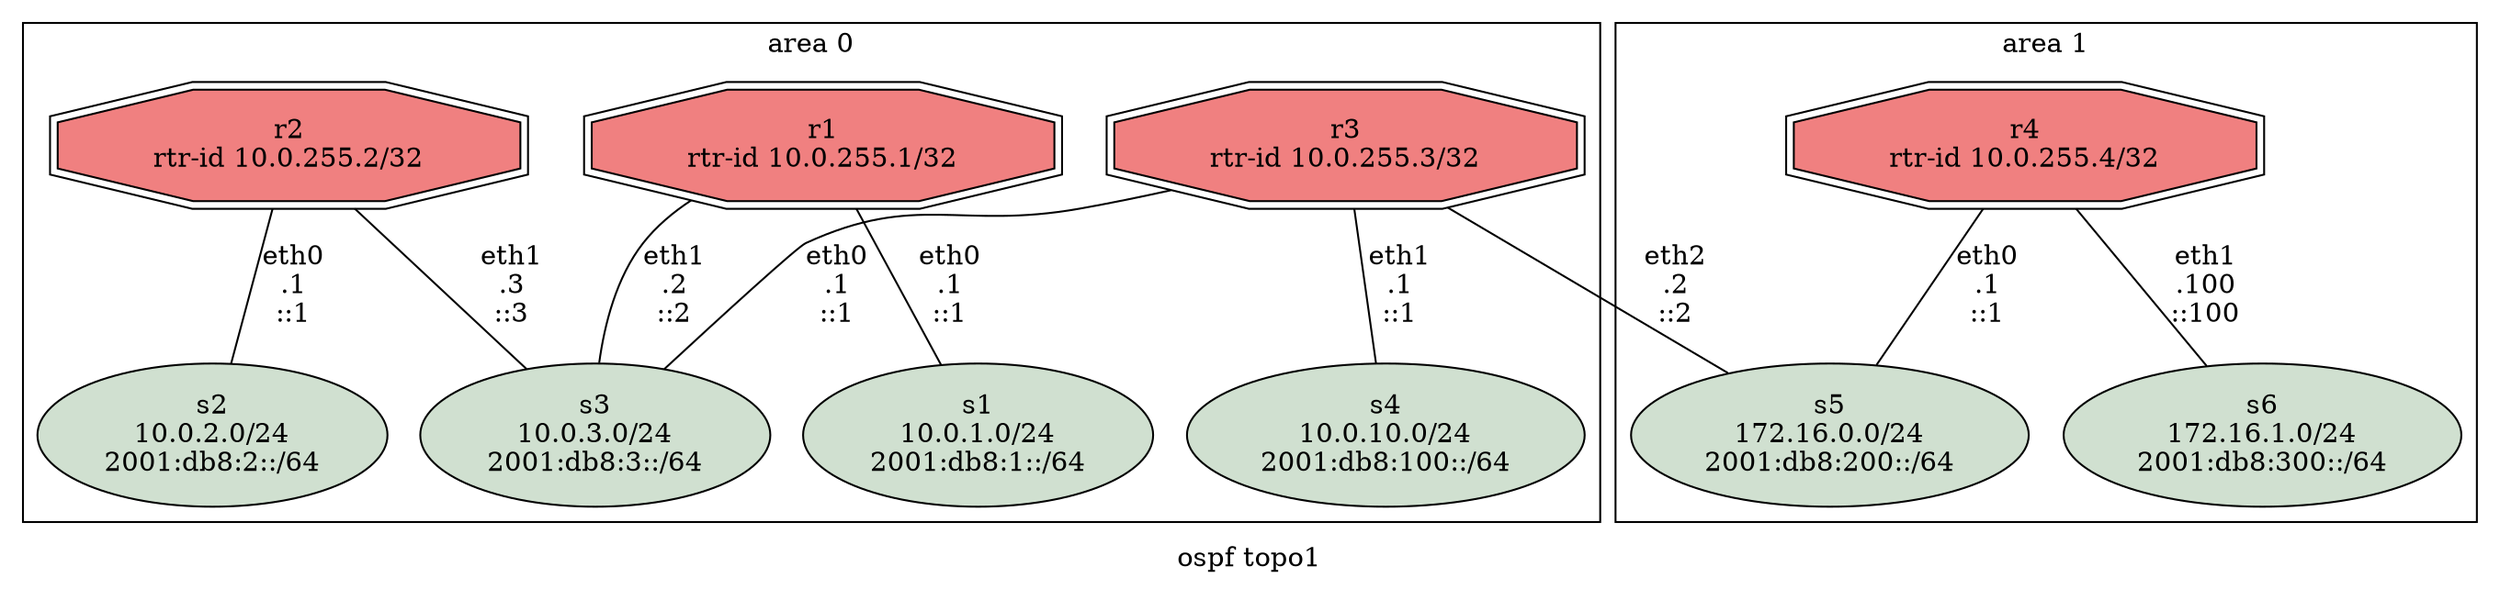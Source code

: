 ## Color coding:
#########################
##  Main FRR: #f08080  red
##  Switches: #d0e0d0  gray
##  RIP:      #19e3d9  Cyan
##  RIPng:    #fcb314  dark yellow
##  OSPFv2:   #32b835  Green
##  OSPFv3:   #19e3d9  Cyan
##  ISIS IPv4 #fcb314  dark yellow
##  ISIS IPv6 #9a81ec  purple
##  BGP IPv4  #eee3d3  beige
##  BGP IPv6  #fdff00  yellow
##### Colors (see http://www.color-hex.com/)

graph ospf_topo1 {
	label="ospf topo1";

	# Routers
	r1 [
		label="r1\nrtr-id 10.0.255.1/32",
		shape=doubleoctagon,
		fillcolor="#f08080",
		style=filled,
	];
	r2 [
		label="r2\nrtr-id 10.0.255.2/32",
		shape=doubleoctagon,
		fillcolor="#f08080",
		style=filled,
	];
	r3 [
		label="r3\nrtr-id 10.0.255.3/32",
		shape=doubleoctagon,
		fillcolor="#f08080",
		style=filled,
	];
	r4 [
		label="r4\nrtr-id 10.0.255.4/32",
		shape=doubleoctagon,
		fillcolor="#f08080",
		style=filled,
	];

	# Switches
	s1 [
		label="s1\n10.0.1.0/24\n2001:db8:1::/64",
		shape=oval,
		fillcolor="#d0e0d0",
		style=filled,
	];
	s2 [
		label="s2\n10.0.2.0/24\n2001:db8:2::/64",
		shape=oval,
		fillcolor="#d0e0d0",
		style=filled,
	];
	s3 [
		label="s3\n10.0.3.0/24\n2001:db8:3::/64",
		shape=oval,
		fillcolor="#d0e0d0",
		style=filled,
	];
	s4 [
		label="s4\n10.0.10.0/24\n2001:db8:100::/64",
		shape=oval,
		fillcolor="#d0e0d0",
		style=filled,
	];
	s5 [
		label="s5\n172.16.0.0/24\n2001:db8:200::/64",
		shape=oval,
		fillcolor="#d0e0d0",
		style=filled,
	];
	s6 [
		label="s6\n172.16.1.0/24\n2001:db8:300::/64",
		shape=oval,
		fillcolor="#d0e0d0",
		style=filled,
	];

	# Connections
  subgraph cluster0 {
    label="area 0"

	  r1 -- s1 [label="eth0\n.1\n::1"];
	  r1 -- s3 [label="eth1\n.2\n::2"];

	  r2 -- s2 [label="eth0\n.1\n::1"];
	  r2 -- s3 [label="eth1\n.3\n::3"];

	  r3 -- s3 [label="eth0\n.1\n::1"];
	  r3 -- s4 [label="eth1\n.1\n::1"];
  }

  subgraph cluster1 {
    label="area 1"

	  r3 -- s5 [label="eth2\n.2\n::2"];

	  r4 -- s5 [label="eth0\n.1\n::1"];
	  r4 -- s6 [label="eth1\n.100\n::100"];
  }
}
